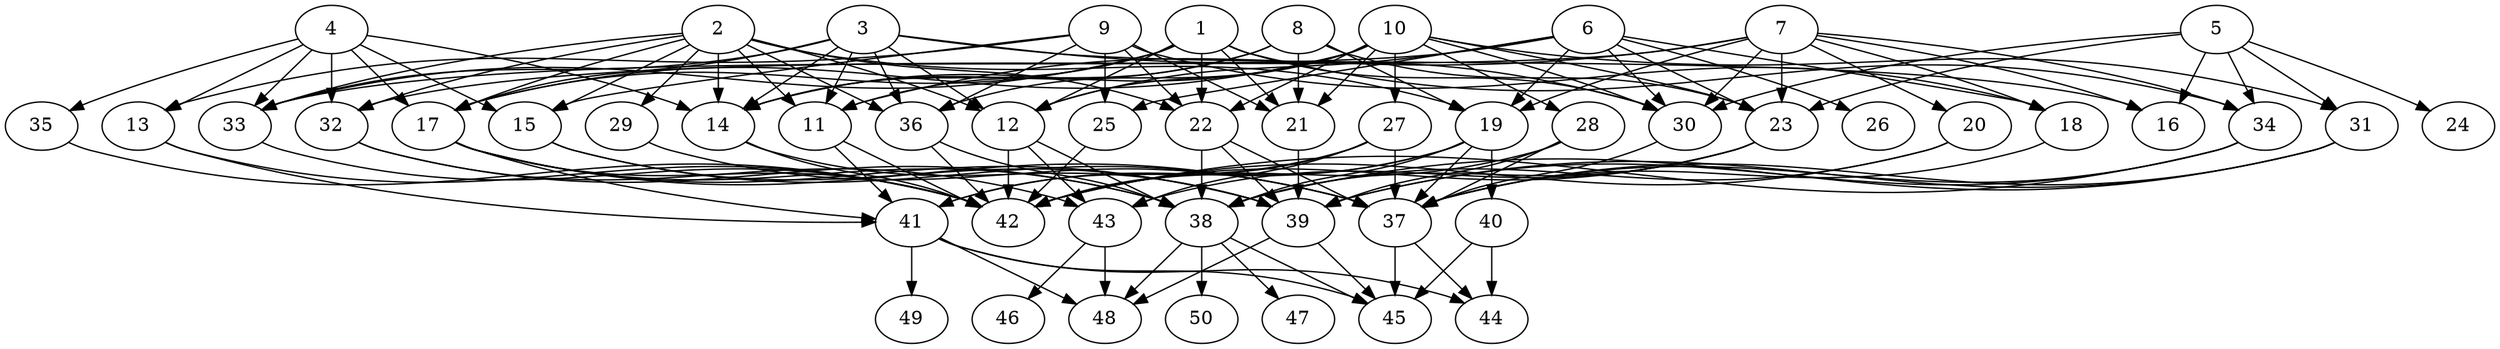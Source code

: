 // DAG (tier=3-complex, mode=data, n=50, ccr=0.527, fat=0.761, density=0.606, regular=0.275, jump=0.218, mindata=4194304, maxdata=33554432)
// DAG automatically generated by daggen at Sun Aug 24 16:33:35 2025
// /home/ermia/Project/Environments/daggen/bin/daggen --dot --ccr 0.527 --fat 0.761 --regular 0.275 --density 0.606 --jump 0.218 --mindata 4194304 --maxdata 33554432 -n 50 
digraph G {
  1 [size="813078253105669120", alpha="0.19", expect_size="406539126552834560"]
  1 -> 12 [size ="1517745820663808"]
  1 -> 14 [size ="1517745820663808"]
  1 -> 17 [size ="1517745820663808"]
  1 -> 21 [size ="1517745820663808"]
  1 -> 22 [size ="1517745820663808"]
  1 -> 30 [size ="1517745820663808"]
  1 -> 33 [size ="1517745820663808"]
  1 -> 34 [size ="1517745820663808"]
  2 [size="282205244850648192", alpha="0.18", expect_size="141102622425324096"]
  2 -> 11 [size ="5916714768269312"]
  2 -> 12 [size ="5916714768269312"]
  2 -> 14 [size ="5916714768269312"]
  2 -> 15 [size ="5916714768269312"]
  2 -> 17 [size ="5916714768269312"]
  2 -> 19 [size ="5916714768269312"]
  2 -> 22 [size ="5916714768269312"]
  2 -> 29 [size ="5916714768269312"]
  2 -> 32 [size ="5916714768269312"]
  2 -> 33 [size ="5916714768269312"]
  2 -> 36 [size ="5916714768269312"]
  3 [size="11637082459291516928000", alpha="0.19", expect_size="5818541229645758464000"]
  3 -> 11 [size ="4108210877235200"]
  3 -> 12 [size ="4108210877235200"]
  3 -> 14 [size ="4108210877235200"]
  3 -> 16 [size ="4108210877235200"]
  3 -> 17 [size ="4108210877235200"]
  3 -> 30 [size ="4108210877235200"]
  3 -> 33 [size ="4108210877235200"]
  3 -> 36 [size ="4108210877235200"]
  4 [size="206587738943660228608", alpha="0.09", expect_size="103293869471830114304"]
  4 -> 13 [size ="279571576389632"]
  4 -> 14 [size ="279571576389632"]
  4 -> 15 [size ="279571576389632"]
  4 -> 17 [size ="279571576389632"]
  4 -> 32 [size ="279571576389632"]
  4 -> 33 [size ="279571576389632"]
  4 -> 35 [size ="279571576389632"]
  5 [size="1349570117152509440", alpha="0.06", expect_size="674785058576254720"]
  5 -> 16 [size ="1768817193648128"]
  5 -> 23 [size ="1768817193648128"]
  5 -> 24 [size ="1768817193648128"]
  5 -> 30 [size ="1768817193648128"]
  5 -> 31 [size ="1768817193648128"]
  5 -> 34 [size ="1768817193648128"]
  6 [size="29130408958242280439808", alpha="0.05", expect_size="14565204479121140219904"]
  6 -> 12 [size ="7573925718392832"]
  6 -> 18 [size ="7573925718392832"]
  6 -> 19 [size ="7573925718392832"]
  6 -> 23 [size ="7573925718392832"]
  6 -> 25 [size ="7573925718392832"]
  6 -> 26 [size ="7573925718392832"]
  6 -> 30 [size ="7573925718392832"]
  6 -> 33 [size ="7573925718392832"]
  7 [size="7844651735496089665536", alpha="0.15", expect_size="3922325867748044832768"]
  7 -> 11 [size ="3158438553059328"]
  7 -> 16 [size ="3158438553059328"]
  7 -> 18 [size ="3158438553059328"]
  7 -> 19 [size ="3158438553059328"]
  7 -> 20 [size ="3158438553059328"]
  7 -> 23 [size ="3158438553059328"]
  7 -> 30 [size ="3158438553059328"]
  7 -> 32 [size ="3158438553059328"]
  7 -> 34 [size ="3158438553059328"]
  8 [size="105867337140017920", alpha="0.20", expect_size="52933668570008960"]
  8 -> 11 [size ="4490596085399552"]
  8 -> 14 [size ="4490596085399552"]
  8 -> 19 [size ="4490596085399552"]
  8 -> 21 [size ="4490596085399552"]
  8 -> 23 [size ="4490596085399552"]
  9 [size="37612997043696776", alpha="0.02", expect_size="18806498521848388"]
  9 -> 13 [size ="1587586418081792"]
  9 -> 15 [size ="1587586418081792"]
  9 -> 18 [size ="1587586418081792"]
  9 -> 21 [size ="1587586418081792"]
  9 -> 22 [size ="1587586418081792"]
  9 -> 25 [size ="1587586418081792"]
  9 -> 36 [size ="1587586418081792"]
  10 [size="17802231773964990464", alpha="0.12", expect_size="8901115886982495232"]
  10 -> 12 [size ="8835403012374528"]
  10 -> 14 [size ="8835403012374528"]
  10 -> 17 [size ="8835403012374528"]
  10 -> 21 [size ="8835403012374528"]
  10 -> 22 [size ="8835403012374528"]
  10 -> 23 [size ="8835403012374528"]
  10 -> 27 [size ="8835403012374528"]
  10 -> 28 [size ="8835403012374528"]
  10 -> 30 [size ="8835403012374528"]
  10 -> 31 [size ="8835403012374528"]
  10 -> 36 [size ="8835403012374528"]
  11 [size="5489307737869305", alpha="0.03", expect_size="2744653868934652"]
  11 -> 41 [size ="361102068154368"]
  11 -> 42 [size ="361102068154368"]
  12 [size="4978487232299008000000", alpha="0.16", expect_size="2489243616149504000000"]
  12 -> 38 [size ="2332499640320000"]
  12 -> 42 [size ="2332499640320000"]
  12 -> 43 [size ="2332499640320000"]
  13 [size="34990117128939402952704", alpha="0.18", expect_size="17495058564469701476352"]
  13 -> 41 [size ="8558288408936448"]
  13 -> 42 [size ="8558288408936448"]
  14 [size="298686865511024896", alpha="0.12", expect_size="149343432755512448"]
  14 -> 39 [size ="282484772175872"]
  14 -> 42 [size ="282484772175872"]
  15 [size="17708376432246606", alpha="0.17", expect_size="8854188216123303"]
  15 -> 37 [size ="677063476379648"]
  15 -> 39 [size ="677063476379648"]
  16 [size="80982539307777968", alpha="0.19", expect_size="40491269653888984"]
  17 [size="7205482893720967708672", alpha="0.10", expect_size="3602741446860483854336"]
  17 -> 37 [size ="2984457380298752"]
  17 -> 38 [size ="2984457380298752"]
  17 -> 39 [size ="2984457380298752"]
  17 -> 41 [size ="2984457380298752"]
  17 -> 42 [size ="2984457380298752"]
  18 [size="2880550698003464192000", alpha="0.09", expect_size="1440275349001732096000"]
  18 -> 37 [size ="1619597144883200"]
  19 [size="1738444630190812160", alpha="0.13", expect_size="869222315095406080"]
  19 -> 37 [size ="804162841346048"]
  19 -> 38 [size ="804162841346048"]
  19 -> 40 [size ="804162841346048"]
  19 -> 41 [size ="804162841346048"]
  19 -> 42 [size ="804162841346048"]
  20 [size="2630332035604144640", alpha="0.10", expect_size="1315166017802072320"]
  20 -> 38 [size ="2986039849254912"]
  20 -> 42 [size ="2986039849254912"]
  21 [size="2465645054298284883968", alpha="0.08", expect_size="1232822527149142441984"]
  21 -> 39 [size ="1460081254203392"]
  22 [size="227127715237789024", alpha="0.20", expect_size="113563857618894512"]
  22 -> 37 [size ="6254235956019200"]
  22 -> 38 [size ="6254235956019200"]
  22 -> 39 [size ="6254235956019200"]
  23 [size="23289061043137652195328", alpha="0.09", expect_size="11644530521568826097664"]
  23 -> 38 [size ="6524160549322752"]
  23 -> 42 [size ="6524160549322752"]
  23 -> 43 [size ="6524160549322752"]
  24 [size="137844079444982112", alpha="0.01", expect_size="68922039722491056"]
  25 [size="66350371362679496", alpha="0.15", expect_size="33175185681339748"]
  25 -> 42 [size ="2064285173809152"]
  26 [size="6760017276746858496000", alpha="0.14", expect_size="3380008638373429248000"]
  27 [size="3234983751522313043968", alpha="0.18", expect_size="1617491875761156521984"]
  27 -> 37 [size ="1749865717563392"]
  27 -> 41 [size ="1749865717563392"]
  27 -> 42 [size ="1749865717563392"]
  27 -> 43 [size ="1749865717563392"]
  28 [size="20298342936479461376", alpha="0.05", expect_size="10149171468239730688"]
  28 -> 37 [size ="7910815378178048"]
  28 -> 39 [size ="7910815378178048"]
  28 -> 42 [size ="7910815378178048"]
  29 [size="3249553437890612224", alpha="0.02", expect_size="1624776718945306112"]
  29 -> 37 [size ="1412662801989632"]
  30 [size="39642290323761456", alpha="0.01", expect_size="19821145161880728"]
  30 -> 37 [size ="962387423264768"]
  31 [size="21658697455678992384", alpha="0.08", expect_size="10829348727839496192"]
  31 -> 37 [size ="7363177251602432"]
  31 -> 38 [size ="7363177251602432"]
  31 -> 39 [size ="7363177251602432"]
  32 [size="8543632389270935699456", alpha="0.19", expect_size="4271816194635467849728"]
  32 -> 38 [size ="3343374476115968"]
  32 -> 43 [size ="3343374476115968"]
  33 [size="578220976353797120", alpha="0.16", expect_size="289110488176898560"]
  33 -> 42 [size ="1323543841210368"]
  34 [size="13621642473426786304", alpha="0.01", expect_size="6810821236713393152"]
  34 -> 37 [size ="4854009508659200"]
  34 -> 39 [size ="4854009508659200"]
  34 -> 42 [size ="4854009508659200"]
  35 [size="10821616451089297408", alpha="0.11", expect_size="5410808225544648704"]
  35 -> 42 [size ="4051970159542272"]
  36 [size="96071052623620576", alpha="0.18", expect_size="48035526311810288"]
  36 -> 38 [size ="3913064206303232"]
  36 -> 42 [size ="3913064206303232"]
  37 [size="110556614334739382272", alpha="0.05", expect_size="55278307167369691136"]
  37 -> 44 [size ="184280680497152"]
  37 -> 45 [size ="184280680497152"]
  38 [size="2625115435833593", alpha="0.18", expect_size="1312557717916796"]
  38 -> 45 [size ="166488912691200"]
  38 -> 47 [size ="166488912691200"]
  38 -> 48 [size ="166488912691200"]
  38 -> 50 [size ="166488912691200"]
  39 [size="626955941888632320", alpha="0.12", expect_size="313477970944316160"]
  39 -> 45 [size ="263160707678208"]
  39 -> 48 [size ="263160707678208"]
  40 [size="238965021245254656", alpha="0.19", expect_size="119482510622627328"]
  40 -> 44 [size ="4541981275455488"]
  40 -> 45 [size ="4541981275455488"]
  41 [size="146577030876412512", alpha="0.10", expect_size="73288515438206256"]
  41 -> 44 [size ="6379460290936832"]
  41 -> 45 [size ="6379460290936832"]
  41 -> 48 [size ="6379460290936832"]
  41 -> 49 [size ="6379460290936832"]
  42 [size="603580784573046325248", alpha="0.15", expect_size="301790392286523162624"]
  43 [size="616601978275649152", alpha="0.14", expect_size="308300989137824576"]
  43 -> 46 [size ="374095711567872"]
  43 -> 48 [size ="374095711567872"]
  44 [size="21270952964166189580288", alpha="0.16", expect_size="10635476482083094790144"]
  45 [size="143733970839611696", alpha="0.11", expect_size="71866985419805848"]
  46 [size="21141505924686044725248", alpha="0.17", expect_size="10570752962343022362624"]
  47 [size="1824950294173485056", alpha="0.17", expect_size="912475147086742528"]
  48 [size="32732269674549592", alpha="0.08", expect_size="16366134837274796"]
  49 [size="2459572669022908928", alpha="0.09", expect_size="1229786334511454464"]
  50 [size="232754584881957248", alpha="0.19", expect_size="116377292440978624"]
}